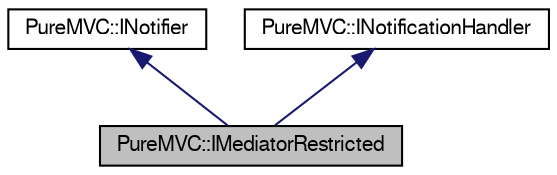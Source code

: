 digraph G
{
  edge [fontname="FreeSans",fontsize="10",labelfontname="FreeSans",labelfontsize="10"];
  node [fontname="FreeSans",fontsize="10",shape=record];
  Node1 [label="PureMVC::IMediatorRestricted",height=0.2,width=0.4,color="black", fillcolor="grey75", style="filled" fontcolor="black"];
  Node2 -> Node1 [dir=back,color="midnightblue",fontsize="10",style="solid"];
  Node2 [label="PureMVC::INotifier",height=0.2,width=0.4,color="black", fillcolor="white", style="filled",URL="$class_pure_m_v_c_1_1_i_notifier.html",tooltip="The interface definition for a PureMVC Notifier."];
  Node3 -> Node1 [dir=back,color="midnightblue",fontsize="10",style="solid"];
  Node3 [label="PureMVC::INotificationHandler",height=0.2,width=0.4,color="black", fillcolor="white", style="filled",URL="$class_pure_m_v_c_1_1_i_notification_handler.html",tooltip="An INotificationHandler base class."];
}
